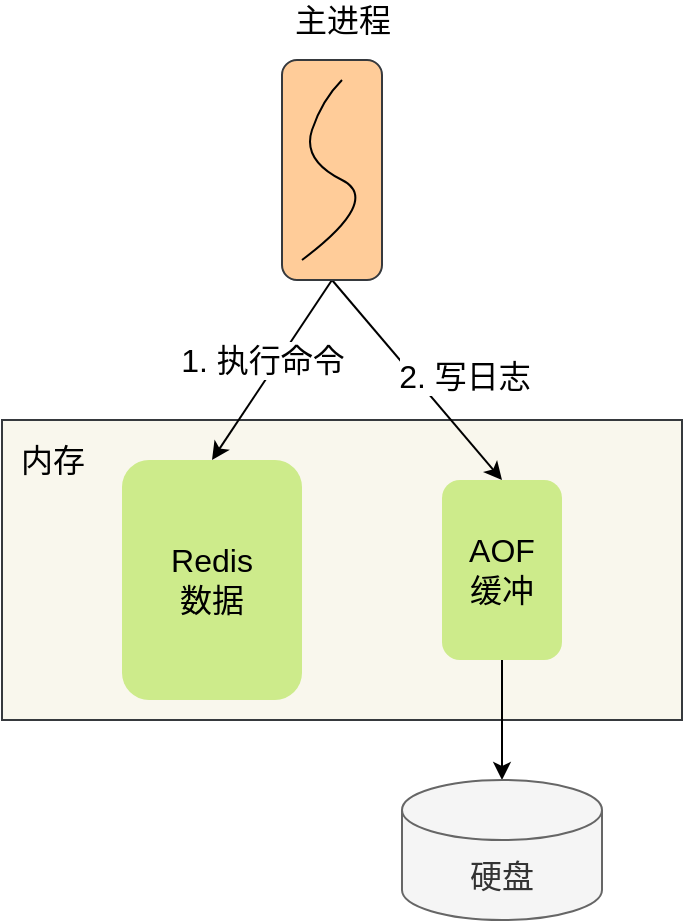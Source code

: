 <mxfile version="14.6.11" type="github">
  <diagram id="aGwH4Oac2PAKLjdeeC-v" name="第 1 页">
    <mxGraphModel dx="946" dy="828" grid="1" gridSize="10" guides="1" tooltips="1" connect="1" arrows="1" fold="1" page="1" pageScale="1" pageWidth="827" pageHeight="1169" math="0" shadow="0">
      <root>
        <mxCell id="0" />
        <mxCell id="1" parent="0" />
        <mxCell id="aEa0rDc-IlXPrKh5FmFm-14" value="" style="rounded=0;whiteSpace=wrap;html=1;fontSize=16;fillColor=#f9f7ed;strokeColor=#36393d;" vertex="1" parent="1">
          <mxGeometry x="30" y="270" width="340" height="150" as="geometry" />
        </mxCell>
        <mxCell id="aEa0rDc-IlXPrKh5FmFm-12" value="1. 执行命令" style="edgeStyle=none;rounded=0;orthogonalLoop=1;jettySize=auto;html=1;entryX=0.5;entryY=0;entryDx=0;entryDy=0;endArrow=classic;endFill=1;exitX=0.5;exitY=1;exitDx=0;exitDy=0;fontSize=16;" edge="1" parent="1" source="aEa0rDc-IlXPrKh5FmFm-1" target="aEa0rDc-IlXPrKh5FmFm-6">
          <mxGeometry x="-0.026" y="-7" relative="1" as="geometry">
            <mxPoint as="offset" />
          </mxGeometry>
        </mxCell>
        <mxCell id="aEa0rDc-IlXPrKh5FmFm-13" value="2. 写日志" style="edgeStyle=none;rounded=0;orthogonalLoop=1;jettySize=auto;html=1;entryX=0.5;entryY=0;entryDx=0;entryDy=0;endArrow=classic;endFill=1;exitX=0.5;exitY=1;exitDx=0;exitDy=0;fontSize=16;" edge="1" parent="1" source="aEa0rDc-IlXPrKh5FmFm-1" target="aEa0rDc-IlXPrKh5FmFm-7">
          <mxGeometry x="0.206" y="19" relative="1" as="geometry">
            <mxPoint as="offset" />
          </mxGeometry>
        </mxCell>
        <mxCell id="aEa0rDc-IlXPrKh5FmFm-1" value="" style="rounded=1;whiteSpace=wrap;html=1;fontSize=16;fillColor=#ffcc99;strokeColor=#36393d;" vertex="1" parent="1">
          <mxGeometry x="170" y="90" width="50" height="110" as="geometry" />
        </mxCell>
        <mxCell id="aEa0rDc-IlXPrKh5FmFm-2" value="主进程" style="text;html=1;align=center;verticalAlign=middle;resizable=0;points=[];autosize=1;strokeColor=none;fontSize=16;" vertex="1" parent="1">
          <mxGeometry x="170" y="60" width="60" height="20" as="geometry" />
        </mxCell>
        <mxCell id="aEa0rDc-IlXPrKh5FmFm-4" value="" style="curved=1;endArrow=none;html=1;endFill=0;fontSize=16;" edge="1" parent="1">
          <mxGeometry width="50" height="50" relative="1" as="geometry">
            <mxPoint x="180" y="190" as="sourcePoint" />
            <mxPoint x="200" y="100" as="targetPoint" />
            <Array as="points">
              <mxPoint x="220" y="160" />
              <mxPoint x="180" y="140" />
              <mxPoint x="190" y="110" />
            </Array>
          </mxGeometry>
        </mxCell>
        <mxCell id="aEa0rDc-IlXPrKh5FmFm-6" value="Redis&lt;br style=&quot;font-size: 16px;&quot;&gt;数据" style="rounded=1;whiteSpace=wrap;html=1;fillColor=#cdeb8b;strokeColor=none;fontSize=16;" vertex="1" parent="1">
          <mxGeometry x="90" y="290" width="90" height="120" as="geometry" />
        </mxCell>
        <mxCell id="aEa0rDc-IlXPrKh5FmFm-20" style="edgeStyle=none;rounded=0;orthogonalLoop=1;jettySize=auto;html=1;entryX=0.5;entryY=0;entryDx=0;entryDy=0;entryPerimeter=0;fontSize=16;endArrow=classic;endFill=1;" edge="1" parent="1" source="aEa0rDc-IlXPrKh5FmFm-7" target="aEa0rDc-IlXPrKh5FmFm-9">
          <mxGeometry relative="1" as="geometry" />
        </mxCell>
        <mxCell id="aEa0rDc-IlXPrKh5FmFm-7" value="AOF&lt;br style=&quot;font-size: 16px;&quot;&gt;缓冲" style="rounded=1;whiteSpace=wrap;html=1;fillColor=#cdeb8b;strokeColor=none;fontSize=16;" vertex="1" parent="1">
          <mxGeometry x="250" y="300" width="60" height="90" as="geometry" />
        </mxCell>
        <mxCell id="aEa0rDc-IlXPrKh5FmFm-9" value="硬盘" style="shape=cylinder3;whiteSpace=wrap;html=1;boundedLbl=1;backgroundOutline=1;size=15;fillColor=#f5f5f5;strokeColor=#666666;fontColor=#333333;fontSize=16;" vertex="1" parent="1">
          <mxGeometry x="230" y="450" width="100" height="70" as="geometry" />
        </mxCell>
        <mxCell id="aEa0rDc-IlXPrKh5FmFm-15" value="内存" style="text;html=1;align=center;verticalAlign=middle;resizable=0;points=[];autosize=1;strokeColor=none;fontSize=16;" vertex="1" parent="1">
          <mxGeometry x="30" y="280" width="50" height="20" as="geometry" />
        </mxCell>
      </root>
    </mxGraphModel>
  </diagram>
</mxfile>
